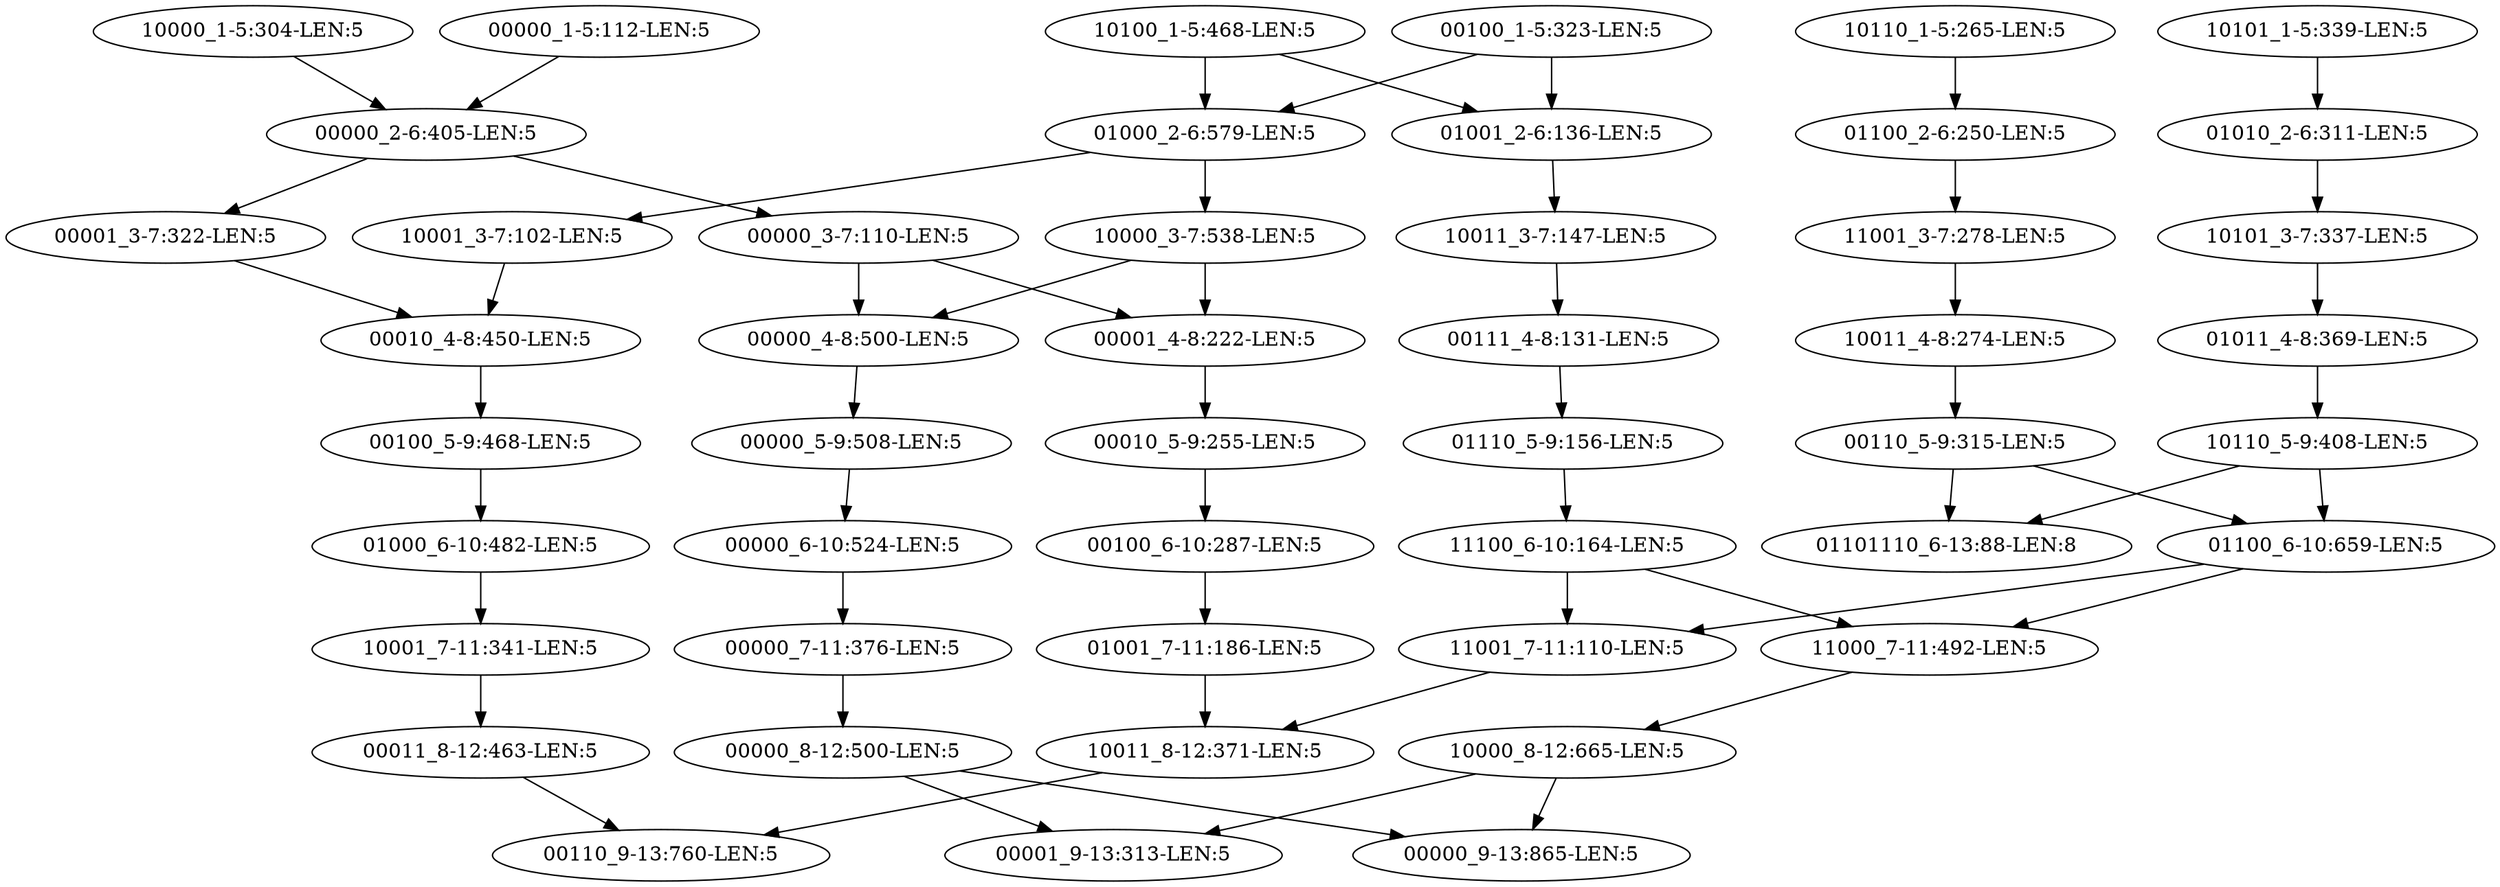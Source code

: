 digraph G {
    "00111_4-8:131-LEN:5" -> "01110_5-9:156-LEN:5";
    "00010_5-9:255-LEN:5" -> "00100_6-10:287-LEN:5";
    "00000_8-12:500-LEN:5" -> "00001_9-13:313-LEN:5";
    "00000_8-12:500-LEN:5" -> "00000_9-13:865-LEN:5";
    "01011_4-8:369-LEN:5" -> "10110_5-9:408-LEN:5";
    "00001_3-7:322-LEN:5" -> "00010_4-8:450-LEN:5";
    "00000_7-11:376-LEN:5" -> "00000_8-12:500-LEN:5";
    "10110_5-9:408-LEN:5" -> "01101110_6-13:88-LEN:8";
    "10110_5-9:408-LEN:5" -> "01100_6-10:659-LEN:5";
    "10110_1-5:265-LEN:5" -> "01100_2-6:250-LEN:5";
    "01000_2-6:579-LEN:5" -> "10001_3-7:102-LEN:5";
    "01000_2-6:579-LEN:5" -> "10000_3-7:538-LEN:5";
    "00100_5-9:468-LEN:5" -> "01000_6-10:482-LEN:5";
    "10001_3-7:102-LEN:5" -> "00010_4-8:450-LEN:5";
    "10000_8-12:665-LEN:5" -> "00001_9-13:313-LEN:5";
    "10000_8-12:665-LEN:5" -> "00000_9-13:865-LEN:5";
    "10011_8-12:371-LEN:5" -> "00110_9-13:760-LEN:5";
    "01110_5-9:156-LEN:5" -> "11100_6-10:164-LEN:5";
    "11100_6-10:164-LEN:5" -> "11000_7-11:492-LEN:5";
    "11100_6-10:164-LEN:5" -> "11001_7-11:110-LEN:5";
    "10011_3-7:147-LEN:5" -> "00111_4-8:131-LEN:5";
    "00000_5-9:508-LEN:5" -> "00000_6-10:524-LEN:5";
    "01010_2-6:311-LEN:5" -> "10101_3-7:337-LEN:5";
    "01100_2-6:250-LEN:5" -> "11001_3-7:278-LEN:5";
    "11000_7-11:492-LEN:5" -> "10000_8-12:665-LEN:5";
    "00000_4-8:500-LEN:5" -> "00000_5-9:508-LEN:5";
    "00000_3-7:110-LEN:5" -> "00000_4-8:500-LEN:5";
    "00000_3-7:110-LEN:5" -> "00001_4-8:222-LEN:5";
    "10100_1-5:468-LEN:5" -> "01000_2-6:579-LEN:5";
    "10100_1-5:468-LEN:5" -> "01001_2-6:136-LEN:5";
    "00100_1-5:323-LEN:5" -> "01000_2-6:579-LEN:5";
    "00100_1-5:323-LEN:5" -> "01001_2-6:136-LEN:5";
    "11001_3-7:278-LEN:5" -> "10011_4-8:274-LEN:5";
    "10000_1-5:304-LEN:5" -> "00000_2-6:405-LEN:5";
    "01001_7-11:186-LEN:5" -> "10011_8-12:371-LEN:5";
    "11001_7-11:110-LEN:5" -> "10011_8-12:371-LEN:5";
    "00011_8-12:463-LEN:5" -> "00110_9-13:760-LEN:5";
    "00100_6-10:287-LEN:5" -> "01001_7-11:186-LEN:5";
    "00000_6-10:524-LEN:5" -> "00000_7-11:376-LEN:5";
    "00000_1-5:112-LEN:5" -> "00000_2-6:405-LEN:5";
    "01100_6-10:659-LEN:5" -> "11000_7-11:492-LEN:5";
    "01100_6-10:659-LEN:5" -> "11001_7-11:110-LEN:5";
    "10101_1-5:339-LEN:5" -> "01010_2-6:311-LEN:5";
    "10001_7-11:341-LEN:5" -> "00011_8-12:463-LEN:5";
    "01001_2-6:136-LEN:5" -> "10011_3-7:147-LEN:5";
    "10101_3-7:337-LEN:5" -> "01011_4-8:369-LEN:5";
    "10000_3-7:538-LEN:5" -> "00000_4-8:500-LEN:5";
    "10000_3-7:538-LEN:5" -> "00001_4-8:222-LEN:5";
    "00110_5-9:315-LEN:5" -> "01101110_6-13:88-LEN:8";
    "00110_5-9:315-LEN:5" -> "01100_6-10:659-LEN:5";
    "01000_6-10:482-LEN:5" -> "10001_7-11:341-LEN:5";
    "00000_2-6:405-LEN:5" -> "00001_3-7:322-LEN:5";
    "00000_2-6:405-LEN:5" -> "00000_3-7:110-LEN:5";
    "10011_4-8:274-LEN:5" -> "00110_5-9:315-LEN:5";
    "00010_4-8:450-LEN:5" -> "00100_5-9:468-LEN:5";
    "00001_4-8:222-LEN:5" -> "00010_5-9:255-LEN:5";
}
